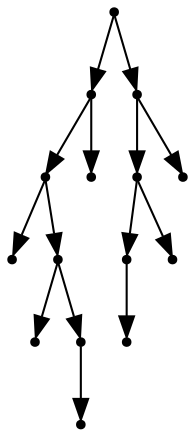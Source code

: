 digraph {
  14 [shape=point];
  7 [shape=point];
  5 [shape=point];
  0 [shape=point];
  4 [shape=point];
  1 [shape=point];
  3 [shape=point];
  2 [shape=point];
  6 [shape=point];
  13 [shape=point];
  11 [shape=point];
  9 [shape=point];
  8 [shape=point];
  10 [shape=point];
  12 [shape=point];
14 -> 7;
7 -> 5;
5 -> 0;
5 -> 4;
4 -> 1;
4 -> 3;
3 -> 2;
7 -> 6;
14 -> 13;
13 -> 11;
11 -> 9;
9 -> 8;
11 -> 10;
13 -> 12;
}
